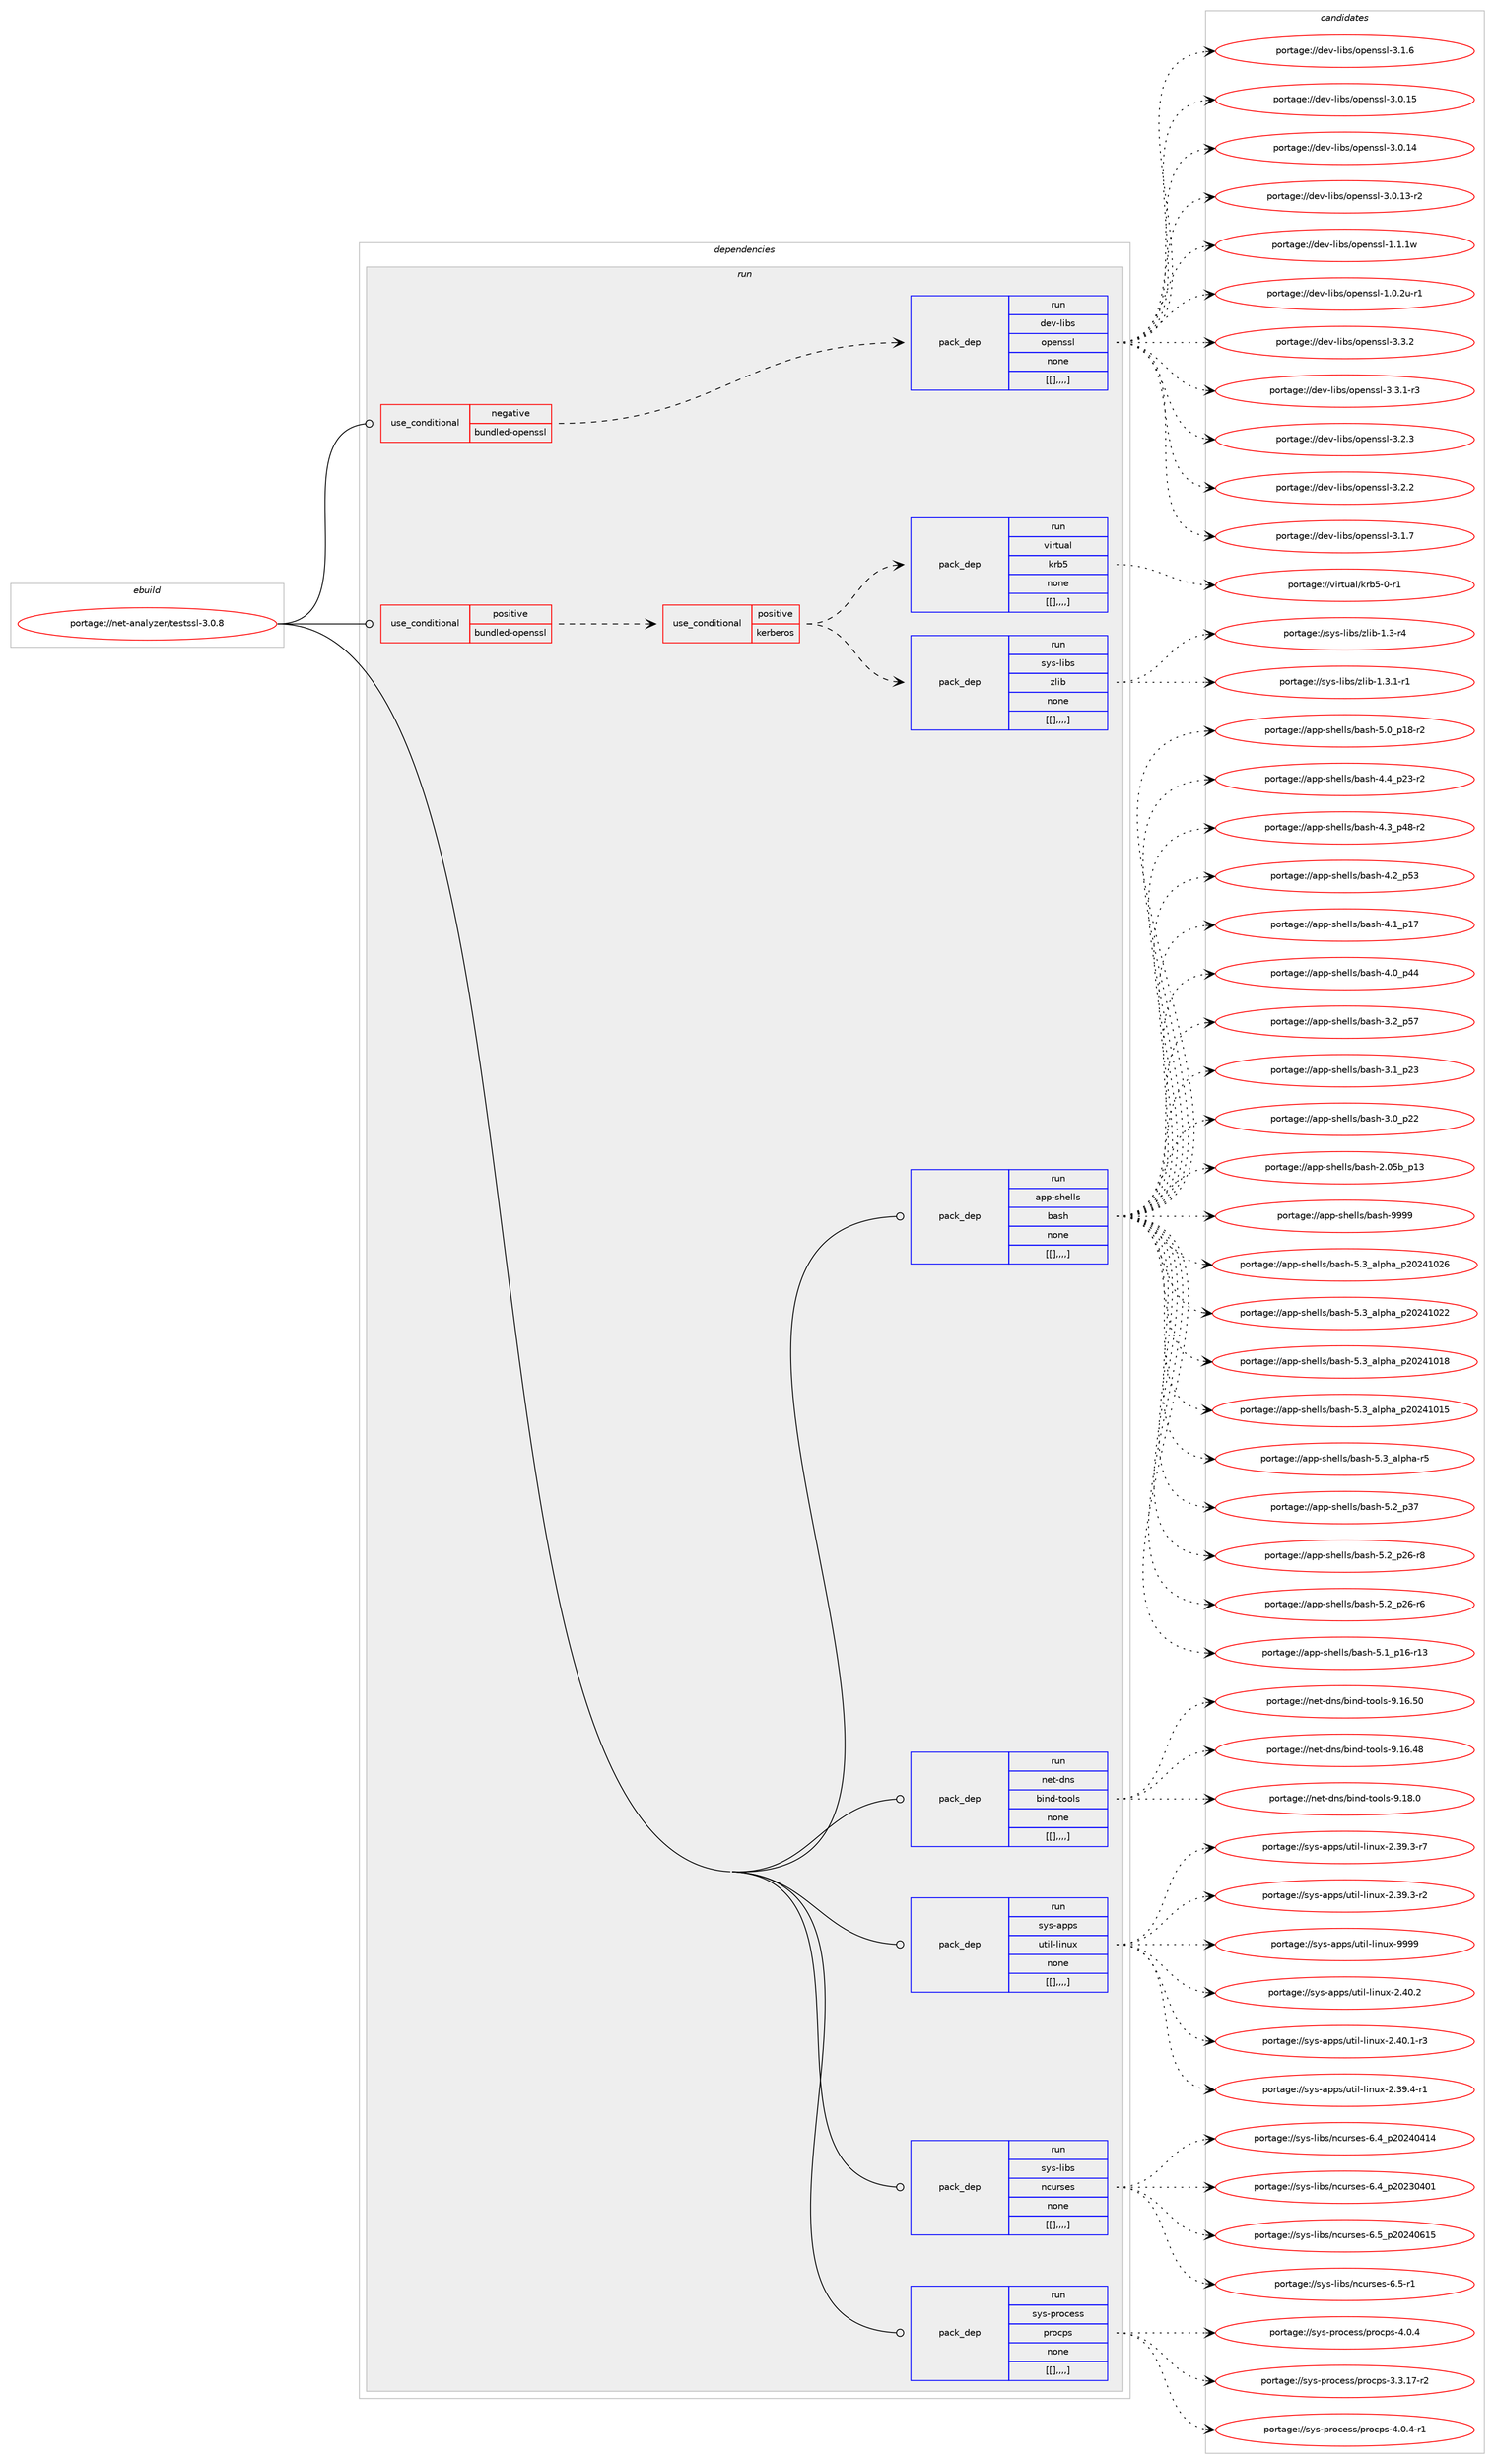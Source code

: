 digraph prolog {

# *************
# Graph options
# *************

newrank=true;
concentrate=true;
compound=true;
graph [rankdir=LR,fontname=Helvetica,fontsize=10,ranksep=1.5];#, ranksep=2.5, nodesep=0.2];
edge  [arrowhead=vee];
node  [fontname=Helvetica,fontsize=10];

# **********
# The ebuild
# **********

subgraph cluster_leftcol {
color=gray;
label=<<i>ebuild</i>>;
id [label="portage://net-analyzer/testssl-3.0.8", color=red, width=4, href="../net-analyzer/testssl-3.0.8.svg"];
}

# ****************
# The dependencies
# ****************

subgraph cluster_midcol {
color=gray;
label=<<i>dependencies</i>>;
subgraph cluster_compile {
fillcolor="#eeeeee";
style=filled;
label=<<i>compile</i>>;
}
subgraph cluster_compileandrun {
fillcolor="#eeeeee";
style=filled;
label=<<i>compile and run</i>>;
}
subgraph cluster_run {
fillcolor="#eeeeee";
style=filled;
label=<<i>run</i>>;
subgraph cond94832 {
dependency365656 [label=<<TABLE BORDER="0" CELLBORDER="1" CELLSPACING="0" CELLPADDING="4"><TR><TD ROWSPAN="3" CELLPADDING="10">use_conditional</TD></TR><TR><TD>negative</TD></TR><TR><TD>bundled-openssl</TD></TR></TABLE>>, shape=none, color=red];
subgraph pack267959 {
dependency365704 [label=<<TABLE BORDER="0" CELLBORDER="1" CELLSPACING="0" CELLPADDING="4" WIDTH="220"><TR><TD ROWSPAN="6" CELLPADDING="30">pack_dep</TD></TR><TR><TD WIDTH="110">run</TD></TR><TR><TD>dev-libs</TD></TR><TR><TD>openssl</TD></TR><TR><TD>none</TD></TR><TR><TD>[[],,,,]</TD></TR></TABLE>>, shape=none, color=blue];
}
dependency365656:e -> dependency365704:w [weight=20,style="dashed",arrowhead="vee"];
}
id:e -> dependency365656:w [weight=20,style="solid",arrowhead="odot"];
subgraph cond94858 {
dependency365710 [label=<<TABLE BORDER="0" CELLBORDER="1" CELLSPACING="0" CELLPADDING="4"><TR><TD ROWSPAN="3" CELLPADDING="10">use_conditional</TD></TR><TR><TD>positive</TD></TR><TR><TD>bundled-openssl</TD></TR></TABLE>>, shape=none, color=red];
subgraph cond94859 {
dependency365713 [label=<<TABLE BORDER="0" CELLBORDER="1" CELLSPACING="0" CELLPADDING="4"><TR><TD ROWSPAN="3" CELLPADDING="10">use_conditional</TD></TR><TR><TD>positive</TD></TR><TR><TD>kerberos</TD></TR></TABLE>>, shape=none, color=red];
subgraph pack268002 {
dependency365794 [label=<<TABLE BORDER="0" CELLBORDER="1" CELLSPACING="0" CELLPADDING="4" WIDTH="220"><TR><TD ROWSPAN="6" CELLPADDING="30">pack_dep</TD></TR><TR><TD WIDTH="110">run</TD></TR><TR><TD>sys-libs</TD></TR><TR><TD>zlib</TD></TR><TR><TD>none</TD></TR><TR><TD>[[],,,,]</TD></TR></TABLE>>, shape=none, color=blue];
}
dependency365713:e -> dependency365794:w [weight=20,style="dashed",arrowhead="vee"];
subgraph pack268062 {
dependency365843 [label=<<TABLE BORDER="0" CELLBORDER="1" CELLSPACING="0" CELLPADDING="4" WIDTH="220"><TR><TD ROWSPAN="6" CELLPADDING="30">pack_dep</TD></TR><TR><TD WIDTH="110">run</TD></TR><TR><TD>virtual</TD></TR><TR><TD>krb5</TD></TR><TR><TD>none</TD></TR><TR><TD>[[],,,,]</TD></TR></TABLE>>, shape=none, color=blue];
}
dependency365713:e -> dependency365843:w [weight=20,style="dashed",arrowhead="vee"];
}
dependency365710:e -> dependency365713:w [weight=20,style="dashed",arrowhead="vee"];
}
id:e -> dependency365710:w [weight=20,style="solid",arrowhead="odot"];
subgraph pack268065 {
dependency365859 [label=<<TABLE BORDER="0" CELLBORDER="1" CELLSPACING="0" CELLPADDING="4" WIDTH="220"><TR><TD ROWSPAN="6" CELLPADDING="30">pack_dep</TD></TR><TR><TD WIDTH="110">run</TD></TR><TR><TD>app-shells</TD></TR><TR><TD>bash</TD></TR><TR><TD>none</TD></TR><TR><TD>[[],,,,]</TD></TR></TABLE>>, shape=none, color=blue];
}
id:e -> dependency365859:w [weight=20,style="solid",arrowhead="odot"];
subgraph pack268077 {
dependency365905 [label=<<TABLE BORDER="0" CELLBORDER="1" CELLSPACING="0" CELLPADDING="4" WIDTH="220"><TR><TD ROWSPAN="6" CELLPADDING="30">pack_dep</TD></TR><TR><TD WIDTH="110">run</TD></TR><TR><TD>net-dns</TD></TR><TR><TD>bind-tools</TD></TR><TR><TD>none</TD></TR><TR><TD>[[],,,,]</TD></TR></TABLE>>, shape=none, color=blue];
}
id:e -> dependency365905:w [weight=20,style="solid",arrowhead="odot"];
subgraph pack268137 {
dependency365972 [label=<<TABLE BORDER="0" CELLBORDER="1" CELLSPACING="0" CELLPADDING="4" WIDTH="220"><TR><TD ROWSPAN="6" CELLPADDING="30">pack_dep</TD></TR><TR><TD WIDTH="110">run</TD></TR><TR><TD>sys-apps</TD></TR><TR><TD>util-linux</TD></TR><TR><TD>none</TD></TR><TR><TD>[[],,,,]</TD></TR></TABLE>>, shape=none, color=blue];
}
id:e -> dependency365972:w [weight=20,style="solid",arrowhead="odot"];
subgraph pack268162 {
dependency366004 [label=<<TABLE BORDER="0" CELLBORDER="1" CELLSPACING="0" CELLPADDING="4" WIDTH="220"><TR><TD ROWSPAN="6" CELLPADDING="30">pack_dep</TD></TR><TR><TD WIDTH="110">run</TD></TR><TR><TD>sys-libs</TD></TR><TR><TD>ncurses</TD></TR><TR><TD>none</TD></TR><TR><TD>[[],,,,]</TD></TR></TABLE>>, shape=none, color=blue];
}
id:e -> dependency366004:w [weight=20,style="solid",arrowhead="odot"];
subgraph pack268185 {
dependency366025 [label=<<TABLE BORDER="0" CELLBORDER="1" CELLSPACING="0" CELLPADDING="4" WIDTH="220"><TR><TD ROWSPAN="6" CELLPADDING="30">pack_dep</TD></TR><TR><TD WIDTH="110">run</TD></TR><TR><TD>sys-process</TD></TR><TR><TD>procps</TD></TR><TR><TD>none</TD></TR><TR><TD>[[],,,,]</TD></TR></TABLE>>, shape=none, color=blue];
}
id:e -> dependency366025:w [weight=20,style="solid",arrowhead="odot"];
}
}

# **************
# The candidates
# **************

subgraph cluster_choices {
rank=same;
color=gray;
label=<<i>candidates</i>>;

subgraph choice265359 {
color=black;
nodesep=1;
choice100101118451081059811547111112101110115115108455146514650 [label="portage://dev-libs/openssl-3.3.2", color=red, width=4,href="../dev-libs/openssl-3.3.2.svg"];
choice1001011184510810598115471111121011101151151084551465146494511451 [label="portage://dev-libs/openssl-3.3.1-r3", color=red, width=4,href="../dev-libs/openssl-3.3.1-r3.svg"];
choice100101118451081059811547111112101110115115108455146504651 [label="portage://dev-libs/openssl-3.2.3", color=red, width=4,href="../dev-libs/openssl-3.2.3.svg"];
choice100101118451081059811547111112101110115115108455146504650 [label="portage://dev-libs/openssl-3.2.2", color=red, width=4,href="../dev-libs/openssl-3.2.2.svg"];
choice100101118451081059811547111112101110115115108455146494655 [label="portage://dev-libs/openssl-3.1.7", color=red, width=4,href="../dev-libs/openssl-3.1.7.svg"];
choice100101118451081059811547111112101110115115108455146494654 [label="portage://dev-libs/openssl-3.1.6", color=red, width=4,href="../dev-libs/openssl-3.1.6.svg"];
choice10010111845108105981154711111210111011511510845514648464953 [label="portage://dev-libs/openssl-3.0.15", color=red, width=4,href="../dev-libs/openssl-3.0.15.svg"];
choice10010111845108105981154711111210111011511510845514648464952 [label="portage://dev-libs/openssl-3.0.14", color=red, width=4,href="../dev-libs/openssl-3.0.14.svg"];
choice100101118451081059811547111112101110115115108455146484649514511450 [label="portage://dev-libs/openssl-3.0.13-r2", color=red, width=4,href="../dev-libs/openssl-3.0.13-r2.svg"];
choice100101118451081059811547111112101110115115108454946494649119 [label="portage://dev-libs/openssl-1.1.1w", color=red, width=4,href="../dev-libs/openssl-1.1.1w.svg"];
choice1001011184510810598115471111121011101151151084549464846501174511449 [label="portage://dev-libs/openssl-1.0.2u-r1", color=red, width=4,href="../dev-libs/openssl-1.0.2u-r1.svg"];
dependency365704:e -> choice100101118451081059811547111112101110115115108455146514650:w [style=dotted,weight="100"];
dependency365704:e -> choice1001011184510810598115471111121011101151151084551465146494511451:w [style=dotted,weight="100"];
dependency365704:e -> choice100101118451081059811547111112101110115115108455146504651:w [style=dotted,weight="100"];
dependency365704:e -> choice100101118451081059811547111112101110115115108455146504650:w [style=dotted,weight="100"];
dependency365704:e -> choice100101118451081059811547111112101110115115108455146494655:w [style=dotted,weight="100"];
dependency365704:e -> choice100101118451081059811547111112101110115115108455146494654:w [style=dotted,weight="100"];
dependency365704:e -> choice10010111845108105981154711111210111011511510845514648464953:w [style=dotted,weight="100"];
dependency365704:e -> choice10010111845108105981154711111210111011511510845514648464952:w [style=dotted,weight="100"];
dependency365704:e -> choice100101118451081059811547111112101110115115108455146484649514511450:w [style=dotted,weight="100"];
dependency365704:e -> choice100101118451081059811547111112101110115115108454946494649119:w [style=dotted,weight="100"];
dependency365704:e -> choice1001011184510810598115471111121011101151151084549464846501174511449:w [style=dotted,weight="100"];
}
subgraph choice265397 {
color=black;
nodesep=1;
choice115121115451081059811547122108105984549465146494511449 [label="portage://sys-libs/zlib-1.3.1-r1", color=red, width=4,href="../sys-libs/zlib-1.3.1-r1.svg"];
choice11512111545108105981154712210810598454946514511452 [label="portage://sys-libs/zlib-1.3-r4", color=red, width=4,href="../sys-libs/zlib-1.3-r4.svg"];
dependency365794:e -> choice115121115451081059811547122108105984549465146494511449:w [style=dotted,weight="100"];
dependency365794:e -> choice11512111545108105981154712210810598454946514511452:w [style=dotted,weight="100"];
}
subgraph choice265421 {
color=black;
nodesep=1;
choice1181051141161179710847107114985345484511449 [label="portage://virtual/krb5-0-r1", color=red, width=4,href="../virtual/krb5-0-r1.svg"];
dependency365843:e -> choice1181051141161179710847107114985345484511449:w [style=dotted,weight="100"];
}
subgraph choice265445 {
color=black;
nodesep=1;
choice97112112451151041011081081154798971151044557575757 [label="portage://app-shells/bash-9999", color=red, width=4,href="../app-shells/bash-9999.svg"];
choice971121124511510410110810811547989711510445534651959710811210497951125048505249485054 [label="portage://app-shells/bash-5.3_alpha_p20241026", color=red, width=4,href="../app-shells/bash-5.3_alpha_p20241026.svg"];
choice971121124511510410110810811547989711510445534651959710811210497951125048505249485050 [label="portage://app-shells/bash-5.3_alpha_p20241022", color=red, width=4,href="../app-shells/bash-5.3_alpha_p20241022.svg"];
choice971121124511510410110810811547989711510445534651959710811210497951125048505249484956 [label="portage://app-shells/bash-5.3_alpha_p20241018", color=red, width=4,href="../app-shells/bash-5.3_alpha_p20241018.svg"];
choice971121124511510410110810811547989711510445534651959710811210497951125048505249484953 [label="portage://app-shells/bash-5.3_alpha_p20241015", color=red, width=4,href="../app-shells/bash-5.3_alpha_p20241015.svg"];
choice9711211245115104101108108115479897115104455346519597108112104974511453 [label="portage://app-shells/bash-5.3_alpha-r5", color=red, width=4,href="../app-shells/bash-5.3_alpha-r5.svg"];
choice971121124511510410110810811547989711510445534650951125155 [label="portage://app-shells/bash-5.2_p37", color=red, width=4,href="../app-shells/bash-5.2_p37.svg"];
choice9711211245115104101108108115479897115104455346509511250544511456 [label="portage://app-shells/bash-5.2_p26-r8", color=red, width=4,href="../app-shells/bash-5.2_p26-r8.svg"];
choice9711211245115104101108108115479897115104455346509511250544511454 [label="portage://app-shells/bash-5.2_p26-r6", color=red, width=4,href="../app-shells/bash-5.2_p26-r6.svg"];
choice971121124511510410110810811547989711510445534649951124954451144951 [label="portage://app-shells/bash-5.1_p16-r13", color=red, width=4,href="../app-shells/bash-5.1_p16-r13.svg"];
choice9711211245115104101108108115479897115104455346489511249564511450 [label="portage://app-shells/bash-5.0_p18-r2", color=red, width=4,href="../app-shells/bash-5.0_p18-r2.svg"];
choice9711211245115104101108108115479897115104455246529511250514511450 [label="portage://app-shells/bash-4.4_p23-r2", color=red, width=4,href="../app-shells/bash-4.4_p23-r2.svg"];
choice9711211245115104101108108115479897115104455246519511252564511450 [label="portage://app-shells/bash-4.3_p48-r2", color=red, width=4,href="../app-shells/bash-4.3_p48-r2.svg"];
choice971121124511510410110810811547989711510445524650951125351 [label="portage://app-shells/bash-4.2_p53", color=red, width=4,href="../app-shells/bash-4.2_p53.svg"];
choice971121124511510410110810811547989711510445524649951124955 [label="portage://app-shells/bash-4.1_p17", color=red, width=4,href="../app-shells/bash-4.1_p17.svg"];
choice971121124511510410110810811547989711510445524648951125252 [label="portage://app-shells/bash-4.0_p44", color=red, width=4,href="../app-shells/bash-4.0_p44.svg"];
choice971121124511510410110810811547989711510445514650951125355 [label="portage://app-shells/bash-3.2_p57", color=red, width=4,href="../app-shells/bash-3.2_p57.svg"];
choice971121124511510410110810811547989711510445514649951125051 [label="portage://app-shells/bash-3.1_p23", color=red, width=4,href="../app-shells/bash-3.1_p23.svg"];
choice971121124511510410110810811547989711510445514648951125050 [label="portage://app-shells/bash-3.0_p22", color=red, width=4,href="../app-shells/bash-3.0_p22.svg"];
choice9711211245115104101108108115479897115104455046485398951124951 [label="portage://app-shells/bash-2.05b_p13", color=red, width=4,href="../app-shells/bash-2.05b_p13.svg"];
dependency365859:e -> choice97112112451151041011081081154798971151044557575757:w [style=dotted,weight="100"];
dependency365859:e -> choice971121124511510410110810811547989711510445534651959710811210497951125048505249485054:w [style=dotted,weight="100"];
dependency365859:e -> choice971121124511510410110810811547989711510445534651959710811210497951125048505249485050:w [style=dotted,weight="100"];
dependency365859:e -> choice971121124511510410110810811547989711510445534651959710811210497951125048505249484956:w [style=dotted,weight="100"];
dependency365859:e -> choice971121124511510410110810811547989711510445534651959710811210497951125048505249484953:w [style=dotted,weight="100"];
dependency365859:e -> choice9711211245115104101108108115479897115104455346519597108112104974511453:w [style=dotted,weight="100"];
dependency365859:e -> choice971121124511510410110810811547989711510445534650951125155:w [style=dotted,weight="100"];
dependency365859:e -> choice9711211245115104101108108115479897115104455346509511250544511456:w [style=dotted,weight="100"];
dependency365859:e -> choice9711211245115104101108108115479897115104455346509511250544511454:w [style=dotted,weight="100"];
dependency365859:e -> choice971121124511510410110810811547989711510445534649951124954451144951:w [style=dotted,weight="100"];
dependency365859:e -> choice9711211245115104101108108115479897115104455346489511249564511450:w [style=dotted,weight="100"];
dependency365859:e -> choice9711211245115104101108108115479897115104455246529511250514511450:w [style=dotted,weight="100"];
dependency365859:e -> choice9711211245115104101108108115479897115104455246519511252564511450:w [style=dotted,weight="100"];
dependency365859:e -> choice971121124511510410110810811547989711510445524650951125351:w [style=dotted,weight="100"];
dependency365859:e -> choice971121124511510410110810811547989711510445524649951124955:w [style=dotted,weight="100"];
dependency365859:e -> choice971121124511510410110810811547989711510445524648951125252:w [style=dotted,weight="100"];
dependency365859:e -> choice971121124511510410110810811547989711510445514650951125355:w [style=dotted,weight="100"];
dependency365859:e -> choice971121124511510410110810811547989711510445514649951125051:w [style=dotted,weight="100"];
dependency365859:e -> choice971121124511510410110810811547989711510445514648951125050:w [style=dotted,weight="100"];
dependency365859:e -> choice9711211245115104101108108115479897115104455046485398951124951:w [style=dotted,weight="100"];
}
subgraph choice265473 {
color=black;
nodesep=1;
choice1101011164510011011547981051101004511611111110811545574649564648 [label="portage://net-dns/bind-tools-9.18.0", color=red, width=4,href="../net-dns/bind-tools-9.18.0.svg"];
choice110101116451001101154798105110100451161111111081154557464954465348 [label="portage://net-dns/bind-tools-9.16.50", color=red, width=4,href="../net-dns/bind-tools-9.16.50.svg"];
choice110101116451001101154798105110100451161111111081154557464954465256 [label="portage://net-dns/bind-tools-9.16.48", color=red, width=4,href="../net-dns/bind-tools-9.16.48.svg"];
dependency365905:e -> choice1101011164510011011547981051101004511611111110811545574649564648:w [style=dotted,weight="100"];
dependency365905:e -> choice110101116451001101154798105110100451161111111081154557464954465348:w [style=dotted,weight="100"];
dependency365905:e -> choice110101116451001101154798105110100451161111111081154557464954465256:w [style=dotted,weight="100"];
}
subgraph choice265541 {
color=black;
nodesep=1;
choice115121115459711211211547117116105108451081051101171204557575757 [label="portage://sys-apps/util-linux-9999", color=red, width=4,href="../sys-apps/util-linux-9999.svg"];
choice1151211154597112112115471171161051084510810511011712045504652484650 [label="portage://sys-apps/util-linux-2.40.2", color=red, width=4,href="../sys-apps/util-linux-2.40.2.svg"];
choice11512111545971121121154711711610510845108105110117120455046524846494511451 [label="portage://sys-apps/util-linux-2.40.1-r3", color=red, width=4,href="../sys-apps/util-linux-2.40.1-r3.svg"];
choice11512111545971121121154711711610510845108105110117120455046515746524511449 [label="portage://sys-apps/util-linux-2.39.4-r1", color=red, width=4,href="../sys-apps/util-linux-2.39.4-r1.svg"];
choice11512111545971121121154711711610510845108105110117120455046515746514511455 [label="portage://sys-apps/util-linux-2.39.3-r7", color=red, width=4,href="../sys-apps/util-linux-2.39.3-r7.svg"];
choice11512111545971121121154711711610510845108105110117120455046515746514511450 [label="portage://sys-apps/util-linux-2.39.3-r2", color=red, width=4,href="../sys-apps/util-linux-2.39.3-r2.svg"];
dependency365972:e -> choice115121115459711211211547117116105108451081051101171204557575757:w [style=dotted,weight="100"];
dependency365972:e -> choice1151211154597112112115471171161051084510810511011712045504652484650:w [style=dotted,weight="100"];
dependency365972:e -> choice11512111545971121121154711711610510845108105110117120455046524846494511451:w [style=dotted,weight="100"];
dependency365972:e -> choice11512111545971121121154711711610510845108105110117120455046515746524511449:w [style=dotted,weight="100"];
dependency365972:e -> choice11512111545971121121154711711610510845108105110117120455046515746514511455:w [style=dotted,weight="100"];
dependency365972:e -> choice11512111545971121121154711711610510845108105110117120455046515746514511450:w [style=dotted,weight="100"];
}
subgraph choice265556 {
color=black;
nodesep=1;
choice1151211154510810598115471109911711411510111545544653951125048505248544953 [label="portage://sys-libs/ncurses-6.5_p20240615", color=red, width=4,href="../sys-libs/ncurses-6.5_p20240615.svg"];
choice11512111545108105981154711099117114115101115455446534511449 [label="portage://sys-libs/ncurses-6.5-r1", color=red, width=4,href="../sys-libs/ncurses-6.5-r1.svg"];
choice1151211154510810598115471109911711411510111545544652951125048505248524952 [label="portage://sys-libs/ncurses-6.4_p20240414", color=red, width=4,href="../sys-libs/ncurses-6.4_p20240414.svg"];
choice1151211154510810598115471109911711411510111545544652951125048505148524849 [label="portage://sys-libs/ncurses-6.4_p20230401", color=red, width=4,href="../sys-libs/ncurses-6.4_p20230401.svg"];
dependency366004:e -> choice1151211154510810598115471109911711411510111545544653951125048505248544953:w [style=dotted,weight="100"];
dependency366004:e -> choice11512111545108105981154711099117114115101115455446534511449:w [style=dotted,weight="100"];
dependency366004:e -> choice1151211154510810598115471109911711411510111545544652951125048505248524952:w [style=dotted,weight="100"];
dependency366004:e -> choice1151211154510810598115471109911711411510111545544652951125048505148524849:w [style=dotted,weight="100"];
}
subgraph choice265599 {
color=black;
nodesep=1;
choice115121115451121141119910111511547112114111991121154552464846524511449 [label="portage://sys-process/procps-4.0.4-r1", color=red, width=4,href="../sys-process/procps-4.0.4-r1.svg"];
choice11512111545112114111991011151154711211411199112115455246484652 [label="portage://sys-process/procps-4.0.4", color=red, width=4,href="../sys-process/procps-4.0.4.svg"];
choice11512111545112114111991011151154711211411199112115455146514649554511450 [label="portage://sys-process/procps-3.3.17-r2", color=red, width=4,href="../sys-process/procps-3.3.17-r2.svg"];
dependency366025:e -> choice115121115451121141119910111511547112114111991121154552464846524511449:w [style=dotted,weight="100"];
dependency366025:e -> choice11512111545112114111991011151154711211411199112115455246484652:w [style=dotted,weight="100"];
dependency366025:e -> choice11512111545112114111991011151154711211411199112115455146514649554511450:w [style=dotted,weight="100"];
}
}

}
